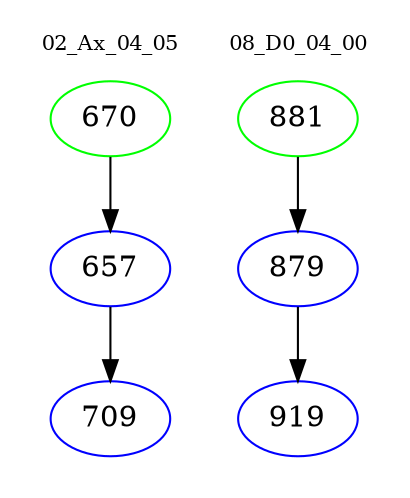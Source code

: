digraph{
subgraph cluster_0 {
color = white
label = "02_Ax_04_05";
fontsize=10;
T0_670 [label="670", color="green"]
T0_670 -> T0_657 [color="black"]
T0_657 [label="657", color="blue"]
T0_657 -> T0_709 [color="black"]
T0_709 [label="709", color="blue"]
}
subgraph cluster_1 {
color = white
label = "08_D0_04_00";
fontsize=10;
T1_881 [label="881", color="green"]
T1_881 -> T1_879 [color="black"]
T1_879 [label="879", color="blue"]
T1_879 -> T1_919 [color="black"]
T1_919 [label="919", color="blue"]
}
}

